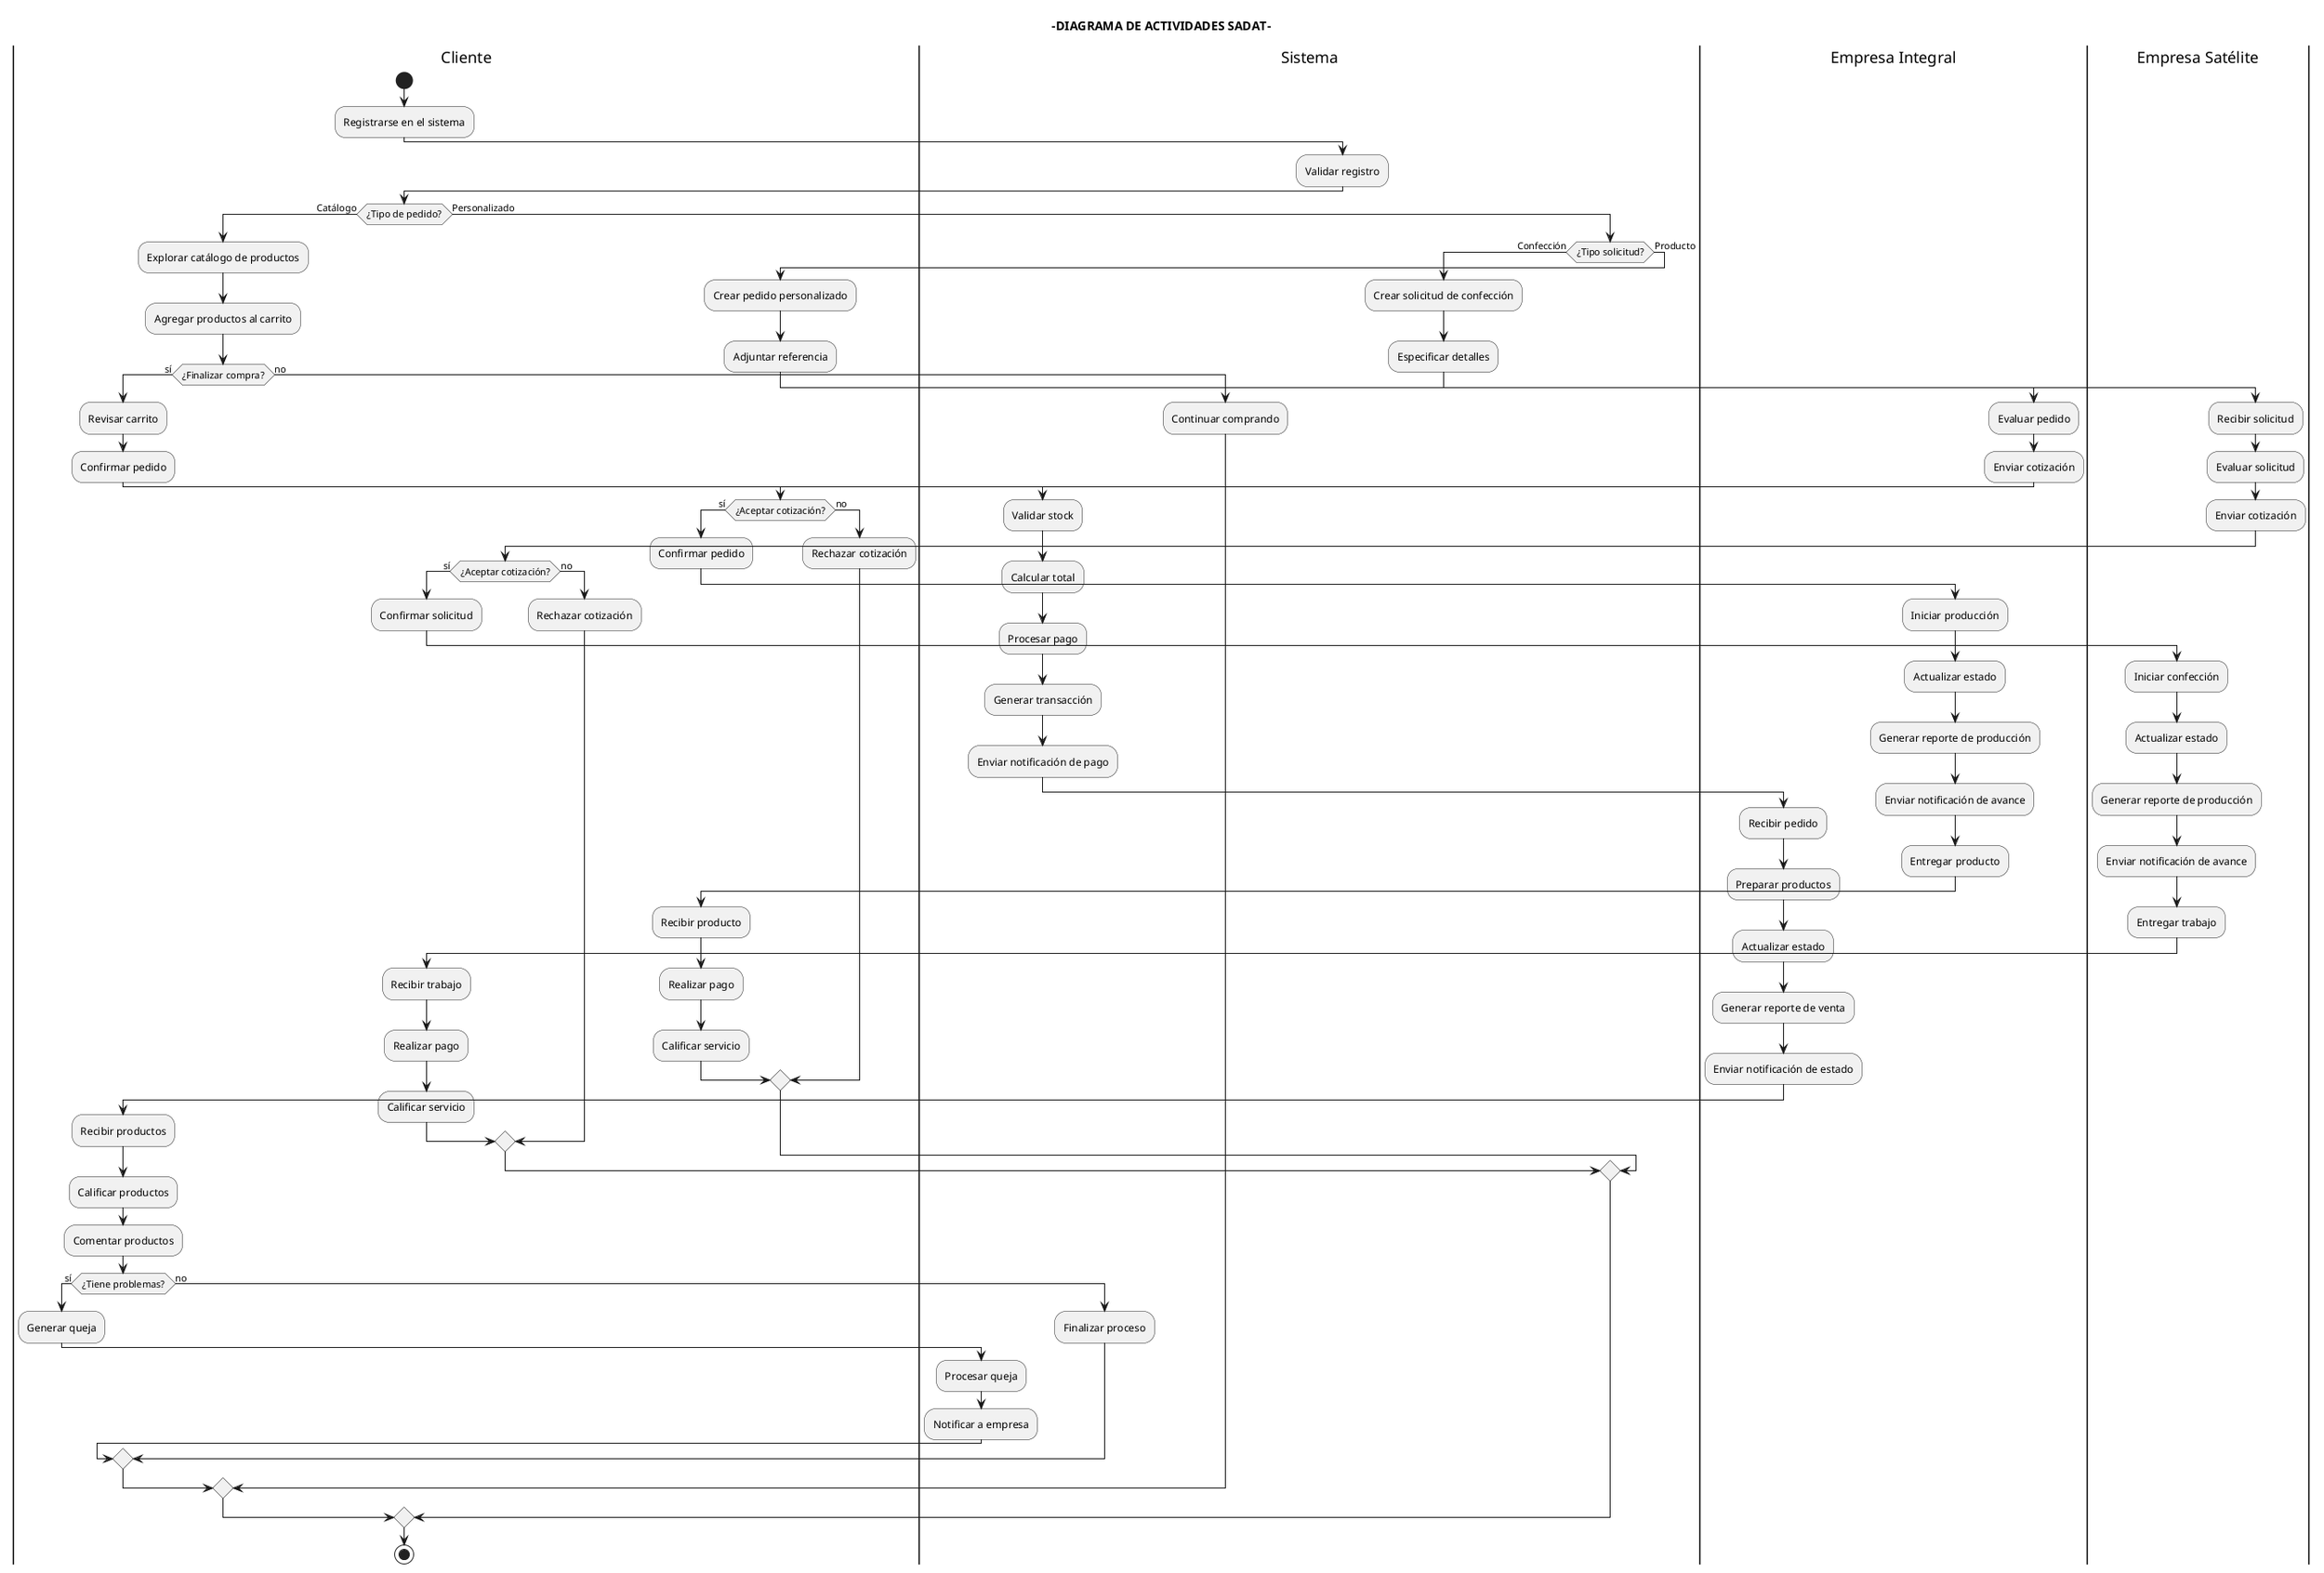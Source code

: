 @startuml
title -DIAGRAMA DE ACTIVIDADES SADAT-

|Cliente|
start
:Registrarse en el sistema;

|Sistema|
:Validar registro;

|Cliente|
if (¿Tipo de pedido?) then (Catálogo)
  :Explorar catálogo de productos;
  :Agregar productos al carrito;
  if (¿Finalizar compra?) then (sí)
    :Revisar carrito;
    :Confirmar pedido;
    
    |Sistema|
    :Validar stock;
    :Calcular total;
    :Procesar pago;
    :Generar transacción;
    :Enviar notificación de pago;
    
    |Empresa Integral|
    :Recibir pedido;
    :Preparar productos;
    :Actualizar estado;
    :Generar reporte de venta;
    :Enviar notificación de estado;
    
    |Cliente|
    :Recibir productos;
    :Calificar productos;
    :Comentar productos;
    if (¿Tiene problemas?) then (sí)
      :Generar queja;
      |Sistema|
      :Procesar queja;
      :Notificar a empresa;
    else (no)
      :Finalizar proceso;
    endif;
  else (no)
    :Continuar comprando;
  endif

else (Personalizado)
  if (¿Tipo solicitud?) then (Confección)
    :Crear solicitud de confección;
    :Especificar detalles;
    
    |Empresa Satélite|
    :Recibir solicitud;
    :Evaluar solicitud;
    :Enviar cotización;
    
    |Cliente|
    if (¿Aceptar cotización?) then (sí)
      :Confirmar solicitud;
      
      |Empresa Satélite|
      :Iniciar confección;
      :Actualizar estado;
      :Generar reporte de producción;
      :Enviar notificación de avance;
      :Entregar trabajo;
      
      |Cliente|
      :Recibir trabajo;
      :Realizar pago;
      :Calificar servicio;
    else (no)
      :Rechazar cotización;
    endif
    
  else (Producto)
    :Crear pedido personalizado;
    :Adjuntar referencia;
    
    |Empresa Integral|
    :Evaluar pedido;
    :Enviar cotización;
    
    |Cliente|
    if (¿Aceptar cotización?) then (sí)
      :Confirmar pedido;
      
      |Empresa Integral|
      :Iniciar producción;
      :Actualizar estado;
      :Generar reporte de producción;
      :Enviar notificación de avance;
      :Entregar producto;
      
      |Cliente|
      :Recibir producto;
      :Realizar pago;
      :Calificar servicio;
    else (no)
      :Rechazar cotización;
    endif
  endif
endif

stop

@enduml